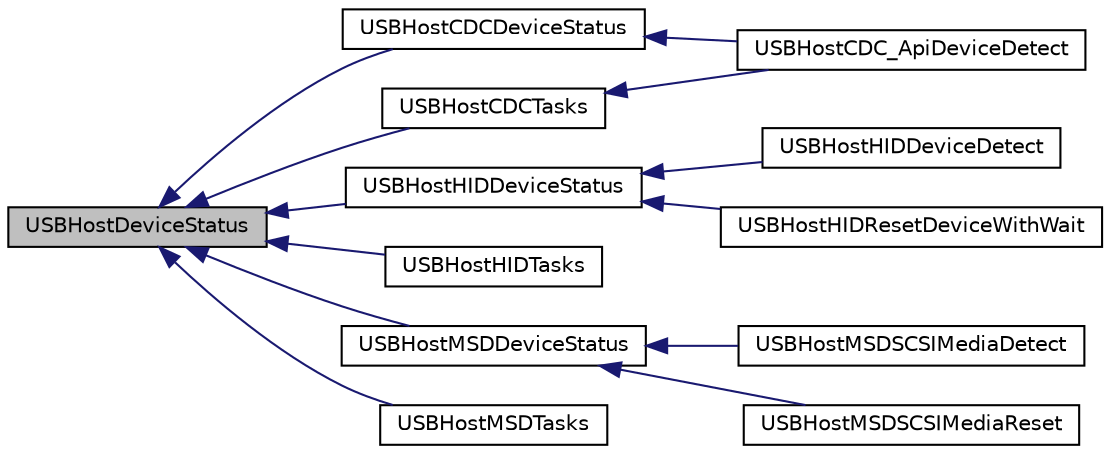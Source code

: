 digraph "USBHostDeviceStatus"
{
  edge [fontname="Helvetica",fontsize="10",labelfontname="Helvetica",labelfontsize="10"];
  node [fontname="Helvetica",fontsize="10",shape=record];
  rankdir="LR";
  Node1 [label="USBHostDeviceStatus",height=0.2,width=0.4,color="black", fillcolor="grey75", style="filled", fontcolor="black"];
  Node1 -> Node2 [dir="back",color="midnightblue",fontsize="10",style="solid",fontname="Helvetica"];
  Node2 [label="USBHostCDCDeviceStatus",height=0.2,width=0.4,color="black", fillcolor="white", style="filled",URL="$usb__host__cdc_8c.html#a20ae0f13f018747bac139a456ea5f6d5"];
  Node2 -> Node3 [dir="back",color="midnightblue",fontsize="10",style="solid",fontname="Helvetica"];
  Node3 [label="USBHostCDC_ApiDeviceDetect",height=0.2,width=0.4,color="black", fillcolor="white", style="filled",URL="$usb__host__cdc__interface_8c.html#aebb742aa385542e9b8163cea4f7604fc"];
  Node1 -> Node4 [dir="back",color="midnightblue",fontsize="10",style="solid",fontname="Helvetica"];
  Node4 [label="USBHostCDCTasks",height=0.2,width=0.4,color="black", fillcolor="white", style="filled",URL="$usb__host__cdc_8c.html#a6e595b04dc00545e596306e7f4b3fa3d"];
  Node4 -> Node3 [dir="back",color="midnightblue",fontsize="10",style="solid",fontname="Helvetica"];
  Node1 -> Node5 [dir="back",color="midnightblue",fontsize="10",style="solid",fontname="Helvetica"];
  Node5 [label="USBHostHIDDeviceStatus",height=0.2,width=0.4,color="black", fillcolor="white", style="filled",URL="$usb__host__hid_8c.html#ac92f0571066031a0051679a48cf24fa1"];
  Node5 -> Node6 [dir="back",color="midnightblue",fontsize="10",style="solid",fontname="Helvetica"];
  Node6 [label="USBHostHIDDeviceDetect",height=0.2,width=0.4,color="black", fillcolor="white", style="filled",URL="$usb__host__hid_8c.html#a3c124ace54c641c334d833e36f09c0bc"];
  Node5 -> Node7 [dir="back",color="midnightblue",fontsize="10",style="solid",fontname="Helvetica"];
  Node7 [label="USBHostHIDResetDeviceWithWait",height=0.2,width=0.4,color="black", fillcolor="white", style="filled",URL="$usb__host__hid_8c.html#ac827bf0d6269b54506ea3b6ca994d7c4"];
  Node1 -> Node8 [dir="back",color="midnightblue",fontsize="10",style="solid",fontname="Helvetica"];
  Node8 [label="USBHostHIDTasks",height=0.2,width=0.4,color="black", fillcolor="white", style="filled",URL="$usb__host__hid_8c.html#a7339c9ce88c387efd28375603415b491"];
  Node1 -> Node9 [dir="back",color="midnightblue",fontsize="10",style="solid",fontname="Helvetica"];
  Node9 [label="USBHostMSDDeviceStatus",height=0.2,width=0.4,color="black", fillcolor="white", style="filled",URL="$usb__host__msd_8c.html#ac3a23c6f0f08fb14b5bcacf936a9dfcd"];
  Node9 -> Node10 [dir="back",color="midnightblue",fontsize="10",style="solid",fontname="Helvetica"];
  Node10 [label="USBHostMSDSCSIMediaDetect",height=0.2,width=0.4,color="black", fillcolor="white", style="filled",URL="$usb__host__msd__scsi_8c.html#aba0e5e79257f234b0cde87be05d25d28"];
  Node9 -> Node11 [dir="back",color="midnightblue",fontsize="10",style="solid",fontname="Helvetica"];
  Node11 [label="USBHostMSDSCSIMediaReset",height=0.2,width=0.4,color="black", fillcolor="white", style="filled",URL="$usb__host__msd__scsi_8c.html#accbed29f0f0ddcc1fc0a8af39f8c1fc3"];
  Node1 -> Node12 [dir="back",color="midnightblue",fontsize="10",style="solid",fontname="Helvetica"];
  Node12 [label="USBHostMSDTasks",height=0.2,width=0.4,color="black", fillcolor="white", style="filled",URL="$usb__host__msd_8c.html#aa41223ae18108ca0d663875f47a3ae37"];
}
